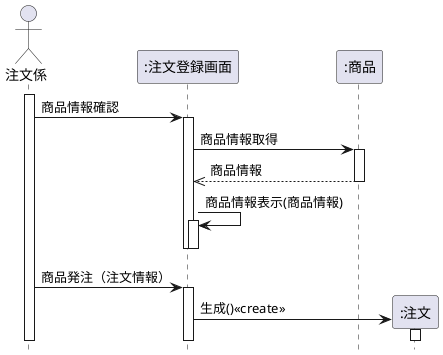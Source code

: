 @startuml
hide footbox
Actor 注文係 as a1
participant ":注文登録画面" as boundary
participant ":商品" as entity1
participant ":注文" as entity2
activate a1
a1 ->boundary :商品情報確認
activate boundary
boundary -> entity1 :商品情報取得
activate entity1
entity1 -->>boundary :商品情報
deactivate entity1
boundary -> boundary :商品情報表示(商品情報)
activate boundary
deactivate boundary
deactivate boundary
a1 -> boundary :商品発注（注文情報）
activate boundary
create entity2
boundary -> entity2 :生成()<< create >>
activate entity2
@enduml